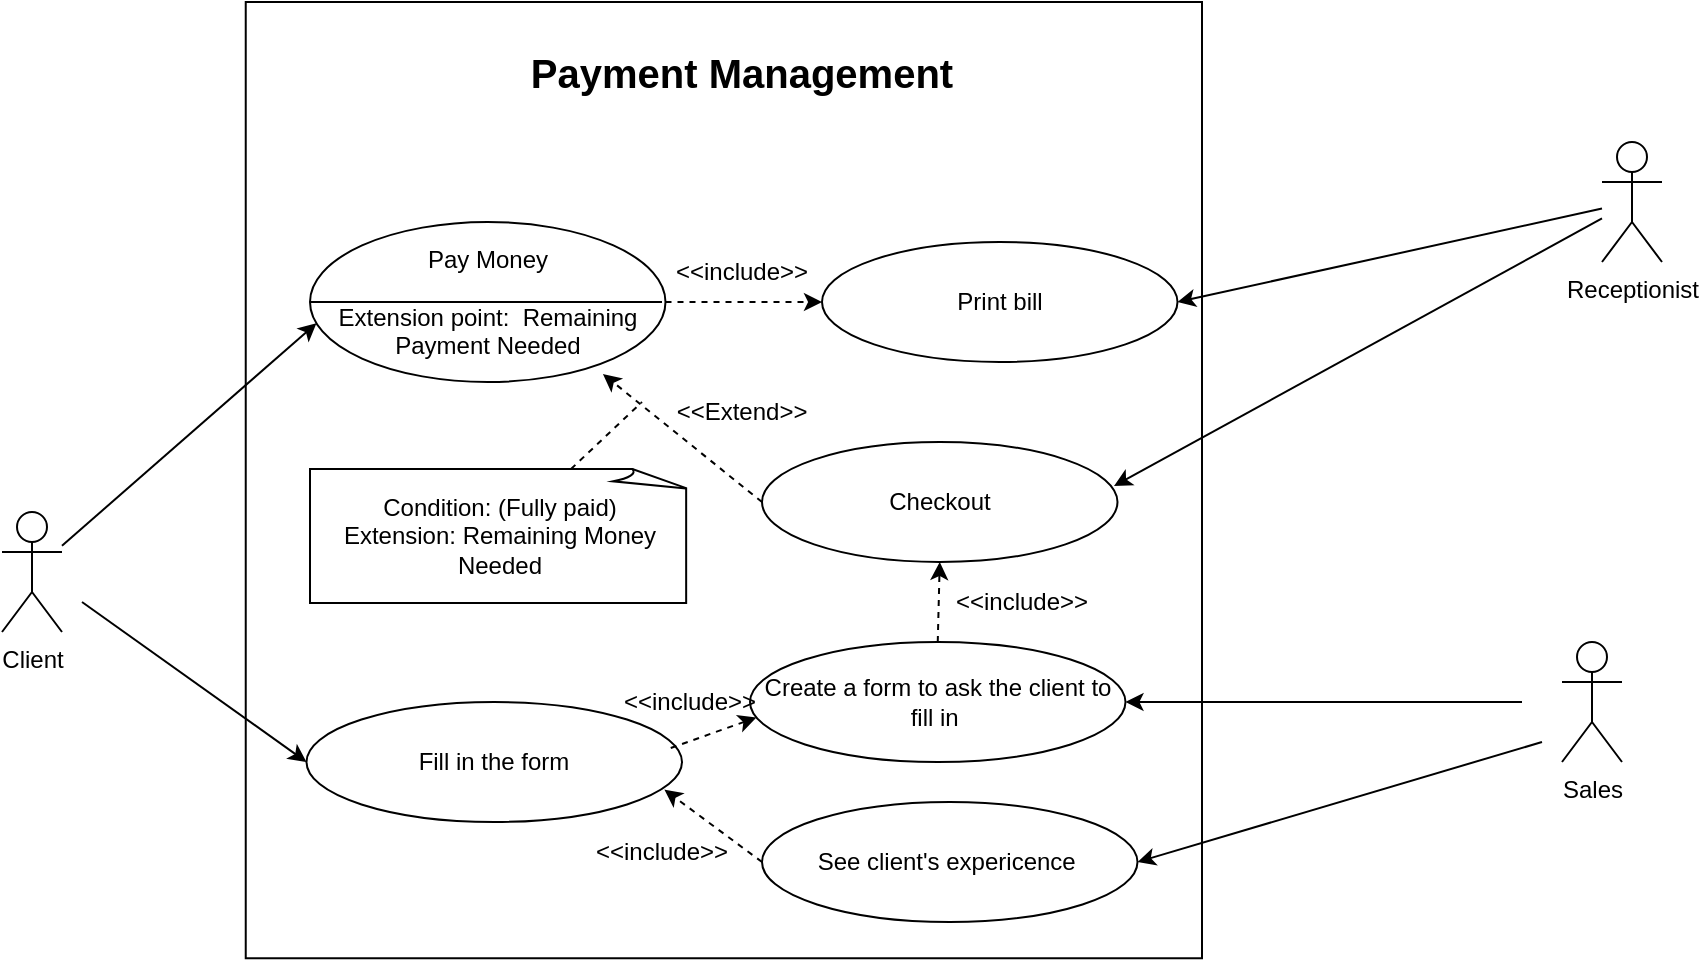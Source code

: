 <mxfile version="22.1.5" type="github">
  <diagram name="Trang-1" id="a1ZTk-EzaieJRUMmeM_3">
    <mxGraphModel dx="1050" dy="534" grid="1" gridSize="10" guides="1" tooltips="1" connect="1" arrows="1" fold="1" page="1" pageScale="1" pageWidth="827" pageHeight="1169" math="0" shadow="0">
      <root>
        <mxCell id="0" />
        <mxCell id="1" parent="0" />
        <mxCell id="ojbS4KzjfhhxdH65eamF-1" value="" style="whiteSpace=wrap;html=1;aspect=fixed;fontStyle=1" vertex="1" parent="1">
          <mxGeometry x="191.87" width="478.13" height="478.13" as="geometry" />
        </mxCell>
        <mxCell id="ojbS4KzjfhhxdH65eamF-3" value="Pay Money&lt;br&gt;&lt;br&gt;Extension point:&amp;nbsp; Remaining Payment Needed" style="ellipse;whiteSpace=wrap;html=1;" vertex="1" parent="1">
          <mxGeometry x="224" y="110" width="177.75" height="80" as="geometry" />
        </mxCell>
        <mxCell id="ojbS4KzjfhhxdH65eamF-5" value="Create a form to ask the client to fill in&amp;nbsp;" style="ellipse;whiteSpace=wrap;html=1;" vertex="1" parent="1">
          <mxGeometry x="444" y="320" width="187.75" height="60" as="geometry" />
        </mxCell>
        <mxCell id="ojbS4KzjfhhxdH65eamF-7" value="Client" style="shape=umlActor;verticalLabelPosition=bottom;verticalAlign=top;html=1;outlineConnect=0;" vertex="1" parent="1">
          <mxGeometry x="70" y="255" width="30" height="60" as="geometry" />
        </mxCell>
        <mxCell id="ojbS4KzjfhhxdH65eamF-8" value="Receptionist" style="shape=umlActor;verticalLabelPosition=bottom;verticalAlign=top;html=1;outlineConnect=0;" vertex="1" parent="1">
          <mxGeometry x="870" y="70" width="30" height="60" as="geometry" />
        </mxCell>
        <mxCell id="ojbS4KzjfhhxdH65eamF-9" value="Payment Management" style="text;html=1;strokeColor=none;fillColor=none;align=center;verticalAlign=middle;whiteSpace=wrap;rounded=0;fontSize=20;fontStyle=1" vertex="1" parent="1">
          <mxGeometry x="265" y="20" width="350" height="30" as="geometry" />
        </mxCell>
        <mxCell id="ojbS4KzjfhhxdH65eamF-10" value="Sales" style="shape=umlActor;verticalLabelPosition=bottom;verticalAlign=top;html=1;outlineConnect=0;" vertex="1" parent="1">
          <mxGeometry x="850" y="320" width="30" height="60" as="geometry" />
        </mxCell>
        <mxCell id="ojbS4KzjfhhxdH65eamF-11" value="" style="endArrow=classic;html=1;rounded=0;entryX=0.018;entryY=0.633;entryDx=0;entryDy=0;entryPerimeter=0;" edge="1" parent="1" source="ojbS4KzjfhhxdH65eamF-7" target="ojbS4KzjfhhxdH65eamF-3">
          <mxGeometry width="50" height="50" relative="1" as="geometry">
            <mxPoint x="390" y="300" as="sourcePoint" />
            <mxPoint x="440" y="250" as="targetPoint" />
          </mxGeometry>
        </mxCell>
        <mxCell id="ojbS4KzjfhhxdH65eamF-13" value="Print bill" style="ellipse;whiteSpace=wrap;html=1;" vertex="1" parent="1">
          <mxGeometry x="480" y="120" width="177.75" height="60" as="geometry" />
        </mxCell>
        <mxCell id="ojbS4KzjfhhxdH65eamF-14" value="" style="endArrow=classic;html=1;rounded=0;entryX=1;entryY=0.5;entryDx=0;entryDy=0;" edge="1" parent="1" source="ojbS4KzjfhhxdH65eamF-8" target="ojbS4KzjfhhxdH65eamF-13">
          <mxGeometry width="50" height="50" relative="1" as="geometry">
            <mxPoint x="390" y="300" as="sourcePoint" />
            <mxPoint x="440" y="250" as="targetPoint" />
          </mxGeometry>
        </mxCell>
        <mxCell id="ojbS4KzjfhhxdH65eamF-15" value="" style="endArrow=classic;html=1;rounded=0;exitX=1;exitY=0.5;exitDx=0;exitDy=0;entryX=0;entryY=0.5;entryDx=0;entryDy=0;dashed=1;" edge="1" parent="1" source="ojbS4KzjfhhxdH65eamF-3" target="ojbS4KzjfhhxdH65eamF-13">
          <mxGeometry width="50" height="50" relative="1" as="geometry">
            <mxPoint x="390" y="300" as="sourcePoint" />
            <mxPoint x="440" y="250" as="targetPoint" />
          </mxGeometry>
        </mxCell>
        <mxCell id="ojbS4KzjfhhxdH65eamF-16" value="&amp;lt;&amp;lt;include&amp;gt;&amp;gt;" style="text;html=1;strokeColor=none;fillColor=none;align=center;verticalAlign=middle;whiteSpace=wrap;rounded=0;" vertex="1" parent="1">
          <mxGeometry x="410" y="120" width="60" height="30" as="geometry" />
        </mxCell>
        <mxCell id="ojbS4KzjfhhxdH65eamF-17" value="" style="endArrow=classic;html=1;rounded=0;entryX=1;entryY=0.5;entryDx=0;entryDy=0;" edge="1" parent="1" target="ojbS4KzjfhhxdH65eamF-5">
          <mxGeometry width="50" height="50" relative="1" as="geometry">
            <mxPoint x="830" y="350" as="sourcePoint" />
            <mxPoint x="440" y="250" as="targetPoint" />
          </mxGeometry>
        </mxCell>
        <mxCell id="ojbS4KzjfhhxdH65eamF-19" value="Checkout" style="ellipse;whiteSpace=wrap;html=1;" vertex="1" parent="1">
          <mxGeometry x="450" y="220" width="177.75" height="60" as="geometry" />
        </mxCell>
        <mxCell id="ojbS4KzjfhhxdH65eamF-20" value="" style="endArrow=classic;html=1;rounded=0;entryX=0.99;entryY=0.367;entryDx=0;entryDy=0;entryPerimeter=0;" edge="1" parent="1" source="ojbS4KzjfhhxdH65eamF-8" target="ojbS4KzjfhhxdH65eamF-19">
          <mxGeometry width="50" height="50" relative="1" as="geometry">
            <mxPoint x="390" y="300" as="sourcePoint" />
            <mxPoint x="440" y="250" as="targetPoint" />
          </mxGeometry>
        </mxCell>
        <mxCell id="ojbS4KzjfhhxdH65eamF-21" value="" style="endArrow=classic;html=1;rounded=0;entryX=0;entryY=0.5;entryDx=0;entryDy=0;" edge="1" parent="1" target="ojbS4KzjfhhxdH65eamF-38">
          <mxGeometry width="50" height="50" relative="1" as="geometry">
            <mxPoint x="110" y="300" as="sourcePoint" />
            <mxPoint x="440" y="250" as="targetPoint" />
          </mxGeometry>
        </mxCell>
        <mxCell id="ojbS4KzjfhhxdH65eamF-23" value="" style="endArrow=classic;html=1;rounded=0;exitX=0.5;exitY=0;exitDx=0;exitDy=0;dashed=1;entryX=0.5;entryY=1;entryDx=0;entryDy=0;" edge="1" parent="1" source="ojbS4KzjfhhxdH65eamF-5" target="ojbS4KzjfhhxdH65eamF-19">
          <mxGeometry width="50" height="50" relative="1" as="geometry">
            <mxPoint x="390" y="300" as="sourcePoint" />
            <mxPoint x="440" y="250" as="targetPoint" />
          </mxGeometry>
        </mxCell>
        <mxCell id="ojbS4KzjfhhxdH65eamF-25" value="&amp;lt;&amp;lt;Extend&amp;gt;&amp;gt;" style="text;html=1;strokeColor=none;fillColor=none;align=center;verticalAlign=middle;whiteSpace=wrap;rounded=0;" vertex="1" parent="1">
          <mxGeometry x="410" y="190" width="60" height="30" as="geometry" />
        </mxCell>
        <mxCell id="ojbS4KzjfhhxdH65eamF-26" value="" style="endArrow=none;html=1;rounded=0;exitX=0;exitY=0.5;exitDx=0;exitDy=0;" edge="1" parent="1" source="ojbS4KzjfhhxdH65eamF-3">
          <mxGeometry width="50" height="50" relative="1" as="geometry">
            <mxPoint x="390" y="300" as="sourcePoint" />
            <mxPoint x="400" y="150" as="targetPoint" />
          </mxGeometry>
        </mxCell>
        <mxCell id="ojbS4KzjfhhxdH65eamF-29" value="Condition: (Fully paid)&lt;br&gt;Extension: Remaining Money Needed" style="whiteSpace=wrap;html=1;shape=mxgraph.basic.document" vertex="1" parent="1">
          <mxGeometry x="224" y="233.5" width="190" height="67" as="geometry" />
        </mxCell>
        <mxCell id="ojbS4KzjfhhxdH65eamF-30" value="" style="endArrow=none;html=1;rounded=0;dashed=1;" edge="1" parent="1" source="ojbS4KzjfhhxdH65eamF-29">
          <mxGeometry width="50" height="50" relative="1" as="geometry">
            <mxPoint x="390" y="300" as="sourcePoint" />
            <mxPoint x="390" y="200" as="targetPoint" />
          </mxGeometry>
        </mxCell>
        <mxCell id="ojbS4KzjfhhxdH65eamF-32" value="" style="endArrow=classic;html=1;rounded=0;exitX=0;exitY=0.5;exitDx=0;exitDy=0;dashed=1;entryX=0.824;entryY=0.95;entryDx=0;entryDy=0;entryPerimeter=0;" edge="1" parent="1" source="ojbS4KzjfhhxdH65eamF-19" target="ojbS4KzjfhhxdH65eamF-3">
          <mxGeometry width="50" height="50" relative="1" as="geometry">
            <mxPoint x="390" y="300" as="sourcePoint" />
            <mxPoint x="360" y="170" as="targetPoint" />
          </mxGeometry>
        </mxCell>
        <mxCell id="ojbS4KzjfhhxdH65eamF-34" value="" style="endArrow=classic;html=1;rounded=0;entryX=1;entryY=0.5;entryDx=0;entryDy=0;" edge="1" parent="1" target="ojbS4KzjfhhxdH65eamF-36">
          <mxGeometry width="50" height="50" relative="1" as="geometry">
            <mxPoint x="840" y="370" as="sourcePoint" />
            <mxPoint x="607.304" y="418.144" as="targetPoint" />
          </mxGeometry>
        </mxCell>
        <mxCell id="ojbS4KzjfhhxdH65eamF-36" value="See client&#39;s expericence&amp;nbsp;" style="ellipse;whiteSpace=wrap;html=1;" vertex="1" parent="1">
          <mxGeometry x="450" y="400" width="187.75" height="60" as="geometry" />
        </mxCell>
        <mxCell id="ojbS4KzjfhhxdH65eamF-38" value="Fill in the form" style="ellipse;whiteSpace=wrap;html=1;" vertex="1" parent="1">
          <mxGeometry x="222.25" y="350" width="187.75" height="60" as="geometry" />
        </mxCell>
        <mxCell id="ojbS4KzjfhhxdH65eamF-39" value="" style="endArrow=classic;html=1;rounded=0;dashed=1;exitX=0;exitY=0.5;exitDx=0;exitDy=0;entryX=0.953;entryY=0.73;entryDx=0;entryDy=0;entryPerimeter=0;" edge="1" parent="1" source="ojbS4KzjfhhxdH65eamF-36" target="ojbS4KzjfhhxdH65eamF-38">
          <mxGeometry width="50" height="50" relative="1" as="geometry">
            <mxPoint x="390" y="400" as="sourcePoint" />
            <mxPoint x="440" y="350" as="targetPoint" />
          </mxGeometry>
        </mxCell>
        <mxCell id="ojbS4KzjfhhxdH65eamF-41" value="" style="endArrow=classic;html=1;rounded=0;exitX=0.97;exitY=0.383;exitDx=0;exitDy=0;entryX=0.017;entryY=0.63;entryDx=0;entryDy=0;entryPerimeter=0;dashed=1;exitPerimeter=0;" edge="1" parent="1" source="ojbS4KzjfhhxdH65eamF-38" target="ojbS4KzjfhhxdH65eamF-5">
          <mxGeometry width="50" height="50" relative="1" as="geometry">
            <mxPoint x="390" y="400" as="sourcePoint" />
            <mxPoint x="440" y="350" as="targetPoint" />
          </mxGeometry>
        </mxCell>
        <mxCell id="ojbS4KzjfhhxdH65eamF-43" value="&amp;lt;&amp;lt;include&amp;gt;&amp;gt;" style="text;html=1;strokeColor=none;fillColor=none;align=center;verticalAlign=middle;whiteSpace=wrap;rounded=0;" vertex="1" parent="1">
          <mxGeometry x="384" y="335" width="60" height="30" as="geometry" />
        </mxCell>
        <mxCell id="ojbS4KzjfhhxdH65eamF-44" value="&amp;lt;&amp;lt;include&amp;gt;&amp;gt;" style="text;html=1;strokeColor=none;fillColor=none;align=center;verticalAlign=middle;whiteSpace=wrap;rounded=0;" vertex="1" parent="1">
          <mxGeometry x="370" y="410" width="60" height="30" as="geometry" />
        </mxCell>
        <mxCell id="ojbS4KzjfhhxdH65eamF-45" value="&amp;lt;&amp;lt;include&amp;gt;&amp;gt;" style="text;html=1;strokeColor=none;fillColor=none;align=center;verticalAlign=middle;whiteSpace=wrap;rounded=0;" vertex="1" parent="1">
          <mxGeometry x="550" y="285" width="60" height="30" as="geometry" />
        </mxCell>
      </root>
    </mxGraphModel>
  </diagram>
</mxfile>
